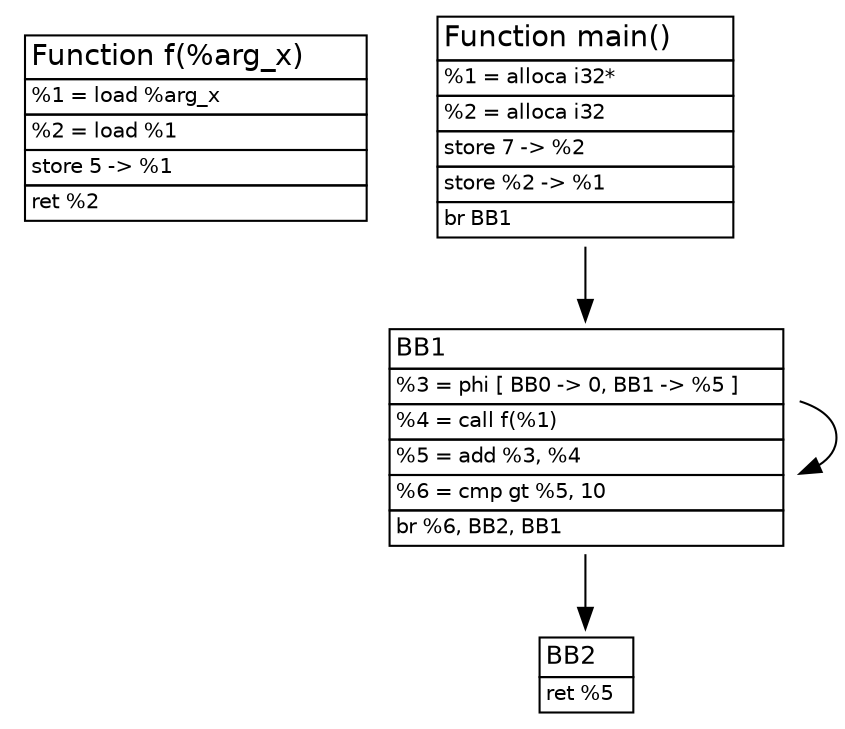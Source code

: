 digraph "Toplevel" {
graph [ fontname = "Helvetica" ];
node [fontname = "helvetica"];
edge [fontname = "helvetica"];

F [shape=plaintext,fontsize=10,label=<
      <table border="0" cellborder="1" cellspacing="0">
	<tr><td align="left"><font point-size="14">Function f(%arg_x)      </font></td></tr>
	<tr><td align="left">%1 = load %arg_x</td></tr>
	<tr><td align="left">%2 = load %1</td></tr>
	<tr><td align="left">store 5 -&gt; %1</td></tr>
	<tr><td align="left">ret %2</td></tr>
      </table>
>];

MainBB0 [shape=plaintext, fontsize=10, label=<

      <table border="0" cellborder="1" cellspacing="0">
	<tr><td align="left"><font point-size="14">Function main()      </font></td></tr>
	<tr><td align="left">%1 = alloca i32*</td></tr>
	<tr><td align="left">%2 = alloca i32</td></tr>
	<tr><td align="left">store 7 -&gt; %2</td></tr>
	<tr><td align="left">store %2 -&gt; %1</td></tr>
	<tr><td align="left">br BB1</td></tr>
      </table>

>];

MainBB0 -> MainBB1;

MainBB1 [shape=plaintext, fontsize=10, label=<

      <table border="0" cellborder="1" cellspacing="0">
	<tr><td align="left"><font point-size="12">BB1</font></td></tr>
	<tr><td align="left">%3 = phi [ BB0 -&gt; 0, BB1 -&gt; %5 ]      </td></tr>
	<tr><td align="left">%4 = call f(%1)</td></tr>
	<tr><td align="left">%5 = add %3, %4</td></tr>
	<tr><td align="left">%6 = cmp gt %5, 10</td></tr>
	<tr><td align="left">br %6, BB2, BB1</td></tr>
      </table>

>];

MainBB1 -> MainBB1;
MainBB1 -> MainBB2;

MainBB2 [shape=plaintext, fontsize=10, label=<

      <table border="0" cellborder="1" cellspacing="0">
	<tr><td align="left"><font point-size="12">BB2</font></td></tr>
	<tr><td align="left">ret %5  </td></tr>
      </table>


>];

}
